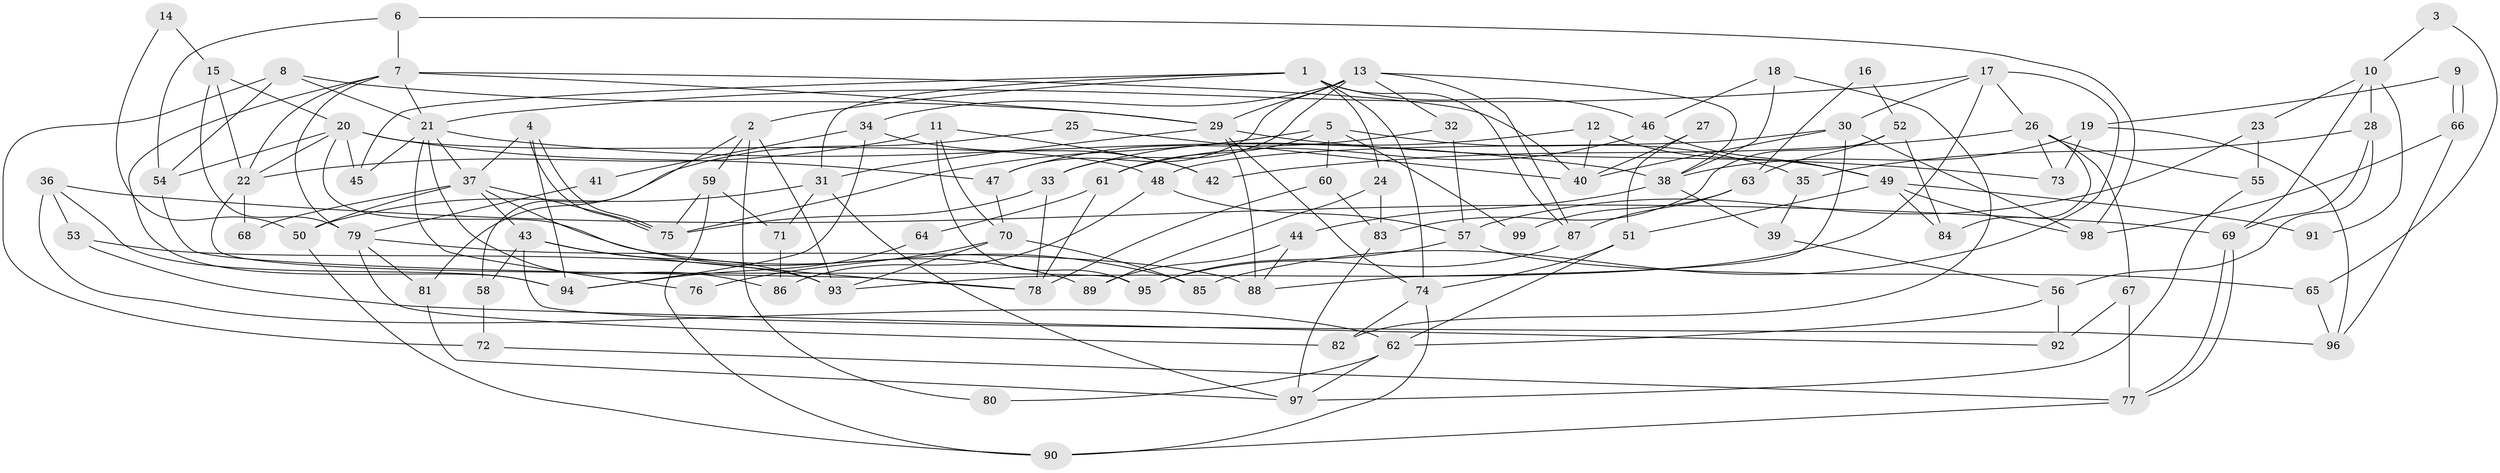 // Generated by graph-tools (version 1.1) at 2025/50/03/09/25 03:50:12]
// undirected, 99 vertices, 198 edges
graph export_dot {
graph [start="1"]
  node [color=gray90,style=filled];
  1;
  2;
  3;
  4;
  5;
  6;
  7;
  8;
  9;
  10;
  11;
  12;
  13;
  14;
  15;
  16;
  17;
  18;
  19;
  20;
  21;
  22;
  23;
  24;
  25;
  26;
  27;
  28;
  29;
  30;
  31;
  32;
  33;
  34;
  35;
  36;
  37;
  38;
  39;
  40;
  41;
  42;
  43;
  44;
  45;
  46;
  47;
  48;
  49;
  50;
  51;
  52;
  53;
  54;
  55;
  56;
  57;
  58;
  59;
  60;
  61;
  62;
  63;
  64;
  65;
  66;
  67;
  68;
  69;
  70;
  71;
  72;
  73;
  74;
  75;
  76;
  77;
  78;
  79;
  80;
  81;
  82;
  83;
  84;
  85;
  86;
  87;
  88;
  89;
  90;
  91;
  92;
  93;
  94;
  95;
  96;
  97;
  98;
  99;
  1 -- 2;
  1 -- 87;
  1 -- 24;
  1 -- 31;
  1 -- 45;
  1 -- 46;
  1 -- 74;
  2 -- 59;
  2 -- 58;
  2 -- 80;
  2 -- 93;
  3 -- 65;
  3 -- 10;
  4 -- 75;
  4 -- 75;
  4 -- 94;
  4 -- 37;
  5 -- 61;
  5 -- 75;
  5 -- 35;
  5 -- 60;
  5 -- 99;
  6 -- 54;
  6 -- 7;
  6 -- 98;
  7 -- 29;
  7 -- 21;
  7 -- 22;
  7 -- 40;
  7 -- 79;
  7 -- 94;
  8 -- 29;
  8 -- 21;
  8 -- 54;
  8 -- 72;
  9 -- 19;
  9 -- 66;
  9 -- 66;
  10 -- 69;
  10 -- 28;
  10 -- 23;
  10 -- 91;
  11 -- 22;
  11 -- 95;
  11 -- 42;
  11 -- 70;
  12 -- 33;
  12 -- 40;
  12 -- 49;
  13 -- 29;
  13 -- 47;
  13 -- 32;
  13 -- 33;
  13 -- 34;
  13 -- 38;
  13 -- 87;
  14 -- 50;
  14 -- 15;
  15 -- 79;
  15 -- 20;
  15 -- 22;
  16 -- 52;
  16 -- 63;
  17 -- 21;
  17 -- 93;
  17 -- 26;
  17 -- 30;
  17 -- 85;
  18 -- 82;
  18 -- 46;
  18 -- 38;
  19 -- 96;
  19 -- 38;
  19 -- 73;
  20 -- 22;
  20 -- 85;
  20 -- 45;
  20 -- 47;
  20 -- 48;
  20 -- 54;
  21 -- 45;
  21 -- 38;
  21 -- 37;
  21 -- 76;
  21 -- 86;
  22 -- 68;
  22 -- 95;
  23 -- 57;
  23 -- 55;
  24 -- 89;
  24 -- 83;
  25 -- 81;
  25 -- 40;
  26 -- 73;
  26 -- 42;
  26 -- 55;
  26 -- 67;
  26 -- 84;
  27 -- 51;
  27 -- 40;
  28 -- 69;
  28 -- 35;
  28 -- 56;
  29 -- 74;
  29 -- 31;
  29 -- 73;
  29 -- 88;
  30 -- 48;
  30 -- 40;
  30 -- 88;
  30 -- 98;
  31 -- 97;
  31 -- 50;
  31 -- 71;
  32 -- 47;
  32 -- 57;
  33 -- 75;
  33 -- 78;
  34 -- 42;
  34 -- 41;
  34 -- 94;
  35 -- 39;
  36 -- 94;
  36 -- 53;
  36 -- 62;
  36 -- 69;
  37 -- 43;
  37 -- 50;
  37 -- 68;
  37 -- 75;
  37 -- 89;
  38 -- 39;
  38 -- 44;
  39 -- 56;
  41 -- 79;
  43 -- 78;
  43 -- 58;
  43 -- 93;
  43 -- 96;
  44 -- 88;
  44 -- 89;
  46 -- 49;
  46 -- 61;
  47 -- 70;
  48 -- 86;
  48 -- 57;
  49 -- 98;
  49 -- 51;
  49 -- 84;
  49 -- 91;
  50 -- 90;
  51 -- 62;
  51 -- 74;
  52 -- 84;
  52 -- 83;
  52 -- 63;
  53 -- 92;
  53 -- 93;
  54 -- 78;
  55 -- 97;
  56 -- 62;
  56 -- 92;
  57 -- 65;
  57 -- 95;
  58 -- 72;
  59 -- 90;
  59 -- 75;
  59 -- 71;
  60 -- 78;
  60 -- 83;
  61 -- 78;
  61 -- 64;
  62 -- 97;
  62 -- 80;
  63 -- 87;
  63 -- 99;
  64 -- 94;
  65 -- 96;
  66 -- 98;
  66 -- 96;
  67 -- 77;
  67 -- 92;
  69 -- 77;
  69 -- 77;
  70 -- 93;
  70 -- 76;
  70 -- 85;
  71 -- 86;
  72 -- 77;
  74 -- 82;
  74 -- 90;
  77 -- 90;
  79 -- 88;
  79 -- 81;
  79 -- 82;
  81 -- 97;
  83 -- 97;
  87 -- 95;
}
